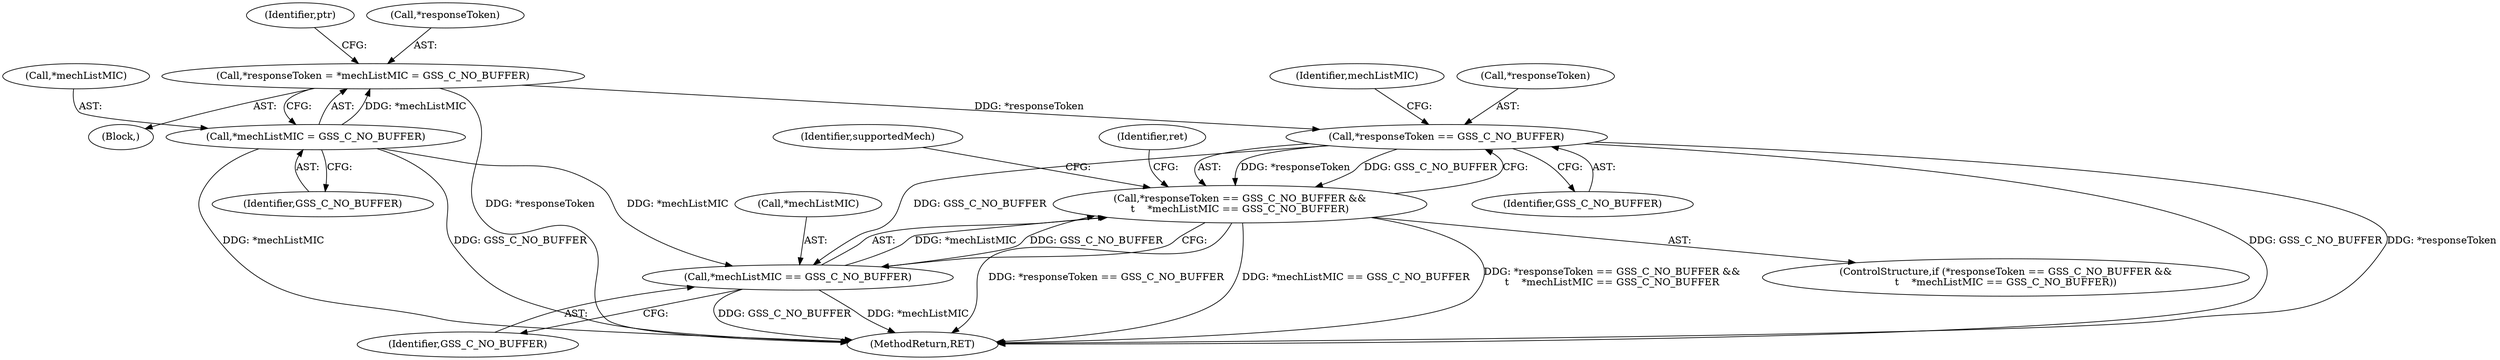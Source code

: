 digraph "0_krb5_a7886f0ed1277c69142b14a2c6629175a6331edc@pointer" {
"1000214" [label="(Call,*responseToken == GSS_C_NO_BUFFER)"];
"1000141" [label="(Call,*responseToken = *mechListMIC = GSS_C_NO_BUFFER)"];
"1000144" [label="(Call,*mechListMIC = GSS_C_NO_BUFFER)"];
"1000213" [label="(Call,*responseToken == GSS_C_NO_BUFFER &&\n\t    *mechListMIC == GSS_C_NO_BUFFER)"];
"1000218" [label="(Call,*mechListMIC == GSS_C_NO_BUFFER)"];
"1000149" [label="(Identifier,ptr)"];
"1000215" [label="(Call,*responseToken)"];
"1000214" [label="(Call,*responseToken == GSS_C_NO_BUFFER)"];
"1000145" [label="(Call,*mechListMIC)"];
"1000109" [label="(Block,)"];
"1000262" [label="(MethodReturn,RET)"];
"1000212" [label="(ControlStructure,if (*responseToken == GSS_C_NO_BUFFER &&\n\t    *mechListMIC == GSS_C_NO_BUFFER))"];
"1000220" [label="(Identifier,mechListMIC)"];
"1000142" [label="(Call,*responseToken)"];
"1000213" [label="(Call,*responseToken == GSS_C_NO_BUFFER &&\n\t    *mechListMIC == GSS_C_NO_BUFFER)"];
"1000224" [label="(Identifier,ret)"];
"1000229" [label="(Identifier,supportedMech)"];
"1000221" [label="(Identifier,GSS_C_NO_BUFFER)"];
"1000141" [label="(Call,*responseToken = *mechListMIC = GSS_C_NO_BUFFER)"];
"1000218" [label="(Call,*mechListMIC == GSS_C_NO_BUFFER)"];
"1000219" [label="(Call,*mechListMIC)"];
"1000147" [label="(Identifier,GSS_C_NO_BUFFER)"];
"1000217" [label="(Identifier,GSS_C_NO_BUFFER)"];
"1000144" [label="(Call,*mechListMIC = GSS_C_NO_BUFFER)"];
"1000214" -> "1000213"  [label="AST: "];
"1000214" -> "1000217"  [label="CFG: "];
"1000215" -> "1000214"  [label="AST: "];
"1000217" -> "1000214"  [label="AST: "];
"1000220" -> "1000214"  [label="CFG: "];
"1000213" -> "1000214"  [label="CFG: "];
"1000214" -> "1000262"  [label="DDG: GSS_C_NO_BUFFER"];
"1000214" -> "1000262"  [label="DDG: *responseToken"];
"1000214" -> "1000213"  [label="DDG: *responseToken"];
"1000214" -> "1000213"  [label="DDG: GSS_C_NO_BUFFER"];
"1000141" -> "1000214"  [label="DDG: *responseToken"];
"1000214" -> "1000218"  [label="DDG: GSS_C_NO_BUFFER"];
"1000141" -> "1000109"  [label="AST: "];
"1000141" -> "1000144"  [label="CFG: "];
"1000142" -> "1000141"  [label="AST: "];
"1000144" -> "1000141"  [label="AST: "];
"1000149" -> "1000141"  [label="CFG: "];
"1000141" -> "1000262"  [label="DDG: *responseToken"];
"1000144" -> "1000141"  [label="DDG: *mechListMIC"];
"1000144" -> "1000147"  [label="CFG: "];
"1000145" -> "1000144"  [label="AST: "];
"1000147" -> "1000144"  [label="AST: "];
"1000144" -> "1000262"  [label="DDG: *mechListMIC"];
"1000144" -> "1000262"  [label="DDG: GSS_C_NO_BUFFER"];
"1000144" -> "1000218"  [label="DDG: *mechListMIC"];
"1000213" -> "1000212"  [label="AST: "];
"1000213" -> "1000218"  [label="CFG: "];
"1000218" -> "1000213"  [label="AST: "];
"1000224" -> "1000213"  [label="CFG: "];
"1000229" -> "1000213"  [label="CFG: "];
"1000213" -> "1000262"  [label="DDG: *responseToken == GSS_C_NO_BUFFER"];
"1000213" -> "1000262"  [label="DDG: *mechListMIC == GSS_C_NO_BUFFER"];
"1000213" -> "1000262"  [label="DDG: *responseToken == GSS_C_NO_BUFFER &&\n\t    *mechListMIC == GSS_C_NO_BUFFER"];
"1000218" -> "1000213"  [label="DDG: *mechListMIC"];
"1000218" -> "1000213"  [label="DDG: GSS_C_NO_BUFFER"];
"1000218" -> "1000221"  [label="CFG: "];
"1000219" -> "1000218"  [label="AST: "];
"1000221" -> "1000218"  [label="AST: "];
"1000218" -> "1000262"  [label="DDG: GSS_C_NO_BUFFER"];
"1000218" -> "1000262"  [label="DDG: *mechListMIC"];
}
